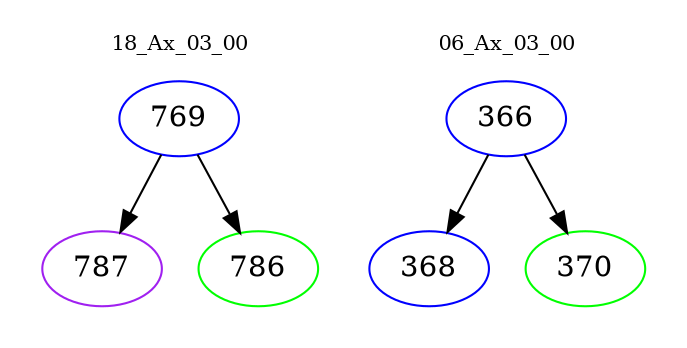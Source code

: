 digraph{
subgraph cluster_0 {
color = white
label = "18_Ax_03_00";
fontsize=10;
T0_769 [label="769", color="blue"]
T0_769 -> T0_787 [color="black"]
T0_787 [label="787", color="purple"]
T0_769 -> T0_786 [color="black"]
T0_786 [label="786", color="green"]
}
subgraph cluster_1 {
color = white
label = "06_Ax_03_00";
fontsize=10;
T1_366 [label="366", color="blue"]
T1_366 -> T1_368 [color="black"]
T1_368 [label="368", color="blue"]
T1_366 -> T1_370 [color="black"]
T1_370 [label="370", color="green"]
}
}
